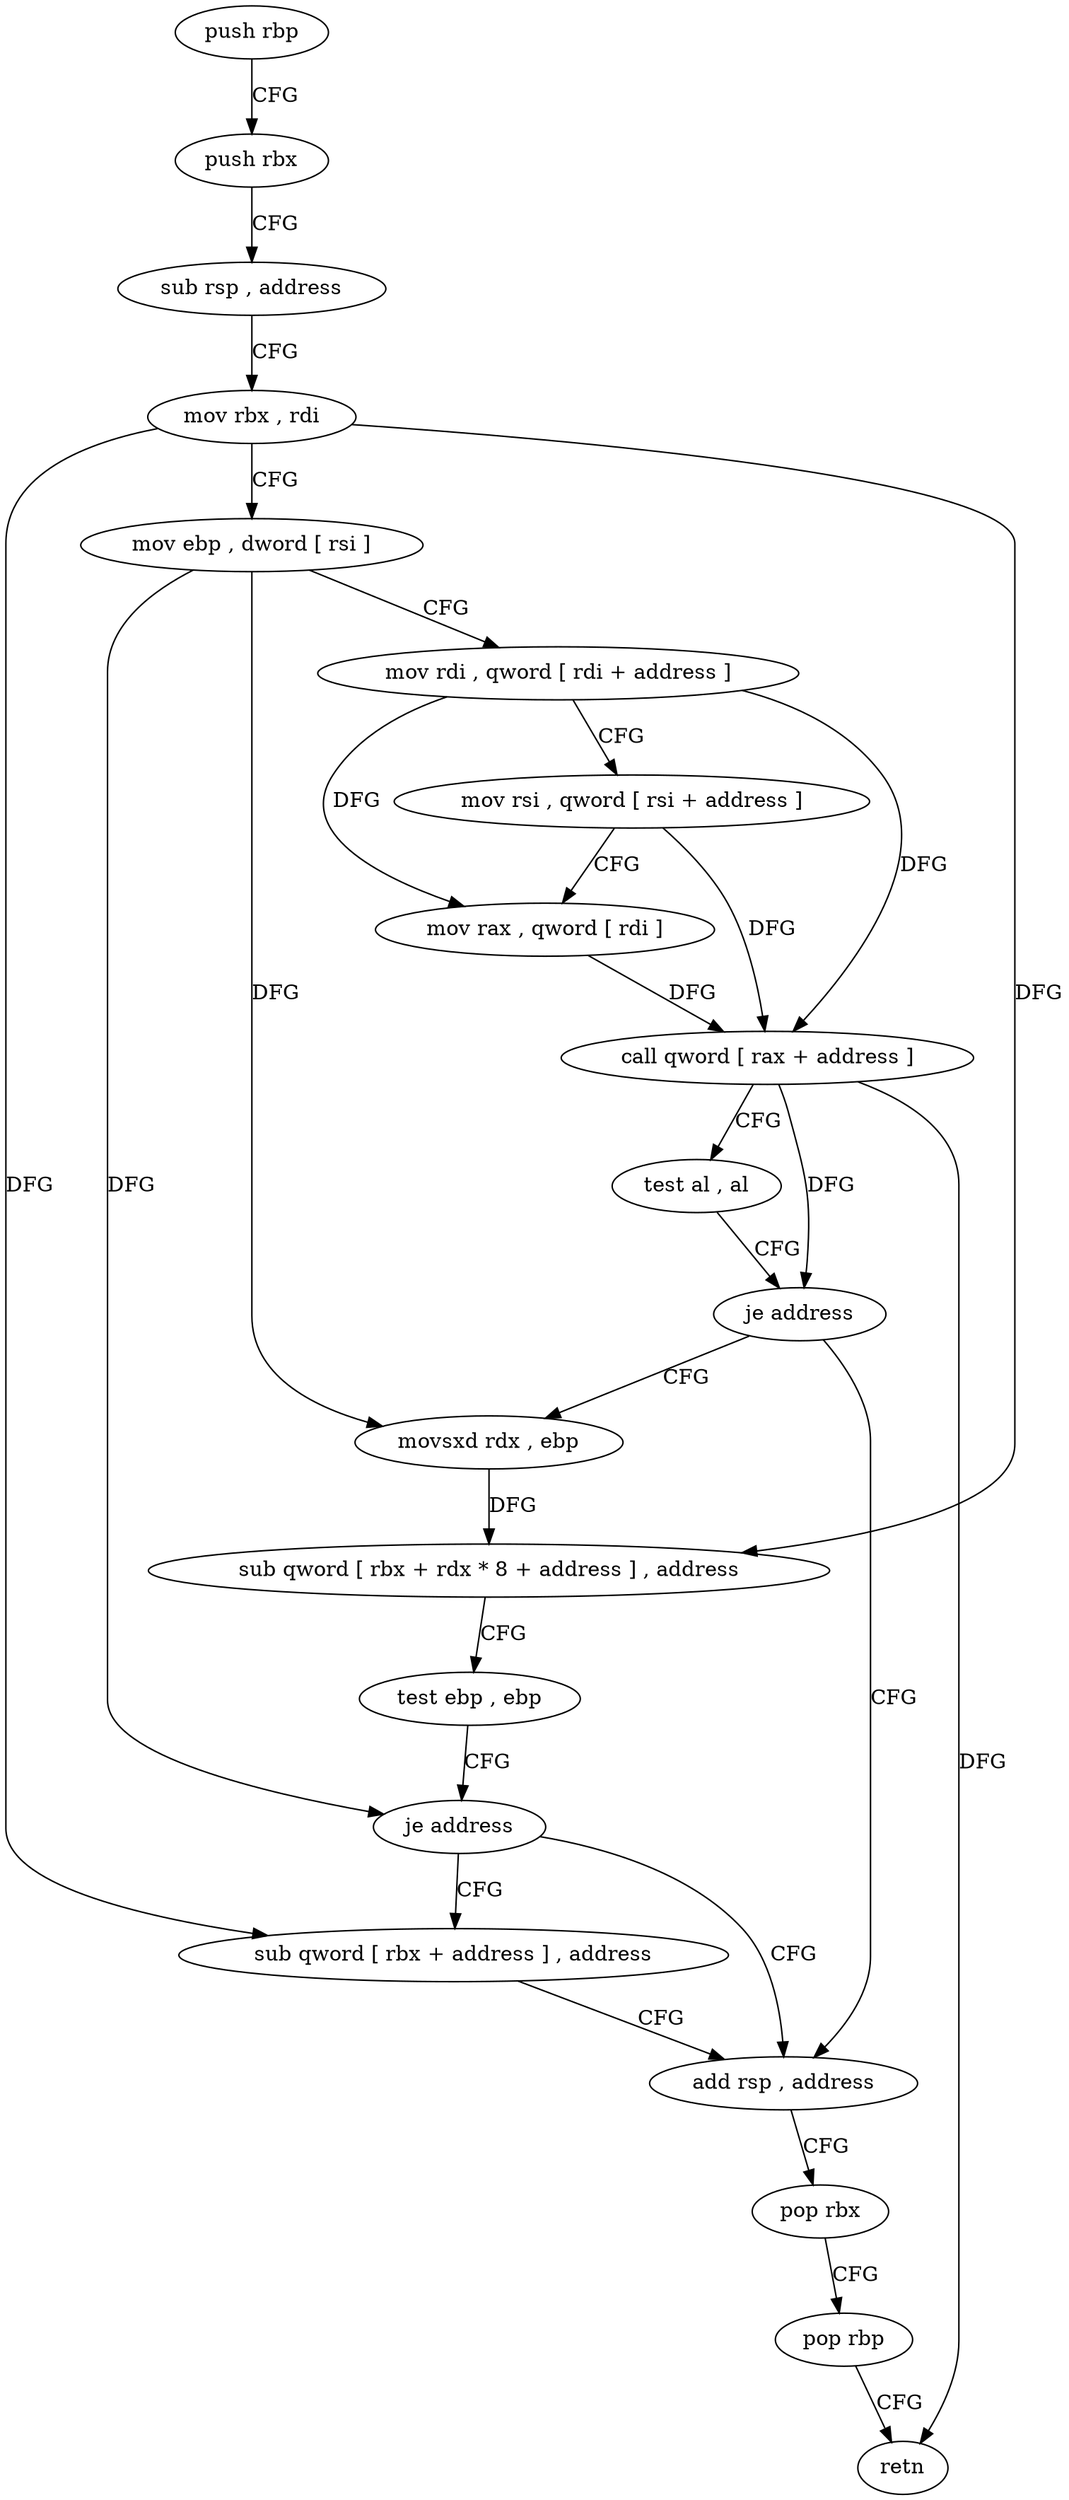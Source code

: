 digraph "func" {
"78492" [label = "push rbp" ]
"78493" [label = "push rbx" ]
"78494" [label = "sub rsp , address" ]
"78498" [label = "mov rbx , rdi" ]
"78501" [label = "mov ebp , dword [ rsi ]" ]
"78503" [label = "mov rdi , qword [ rdi + address ]" ]
"78510" [label = "mov rsi , qword [ rsi + address ]" ]
"78514" [label = "mov rax , qword [ rdi ]" ]
"78517" [label = "call qword [ rax + address ]" ]
"78523" [label = "test al , al" ]
"78525" [label = "je address" ]
"78551" [label = "add rsp , address" ]
"78527" [label = "movsxd rdx , ebp" ]
"78555" [label = "pop rbx" ]
"78556" [label = "pop rbp" ]
"78557" [label = "retn" ]
"78530" [label = "sub qword [ rbx + rdx * 8 + address ] , address" ]
"78539" [label = "test ebp , ebp" ]
"78541" [label = "je address" ]
"78543" [label = "sub qword [ rbx + address ] , address" ]
"78492" -> "78493" [ label = "CFG" ]
"78493" -> "78494" [ label = "CFG" ]
"78494" -> "78498" [ label = "CFG" ]
"78498" -> "78501" [ label = "CFG" ]
"78498" -> "78530" [ label = "DFG" ]
"78498" -> "78543" [ label = "DFG" ]
"78501" -> "78503" [ label = "CFG" ]
"78501" -> "78527" [ label = "DFG" ]
"78501" -> "78541" [ label = "DFG" ]
"78503" -> "78510" [ label = "CFG" ]
"78503" -> "78514" [ label = "DFG" ]
"78503" -> "78517" [ label = "DFG" ]
"78510" -> "78514" [ label = "CFG" ]
"78510" -> "78517" [ label = "DFG" ]
"78514" -> "78517" [ label = "DFG" ]
"78517" -> "78523" [ label = "CFG" ]
"78517" -> "78525" [ label = "DFG" ]
"78517" -> "78557" [ label = "DFG" ]
"78523" -> "78525" [ label = "CFG" ]
"78525" -> "78551" [ label = "CFG" ]
"78525" -> "78527" [ label = "CFG" ]
"78551" -> "78555" [ label = "CFG" ]
"78527" -> "78530" [ label = "DFG" ]
"78555" -> "78556" [ label = "CFG" ]
"78556" -> "78557" [ label = "CFG" ]
"78530" -> "78539" [ label = "CFG" ]
"78539" -> "78541" [ label = "CFG" ]
"78541" -> "78551" [ label = "CFG" ]
"78541" -> "78543" [ label = "CFG" ]
"78543" -> "78551" [ label = "CFG" ]
}
